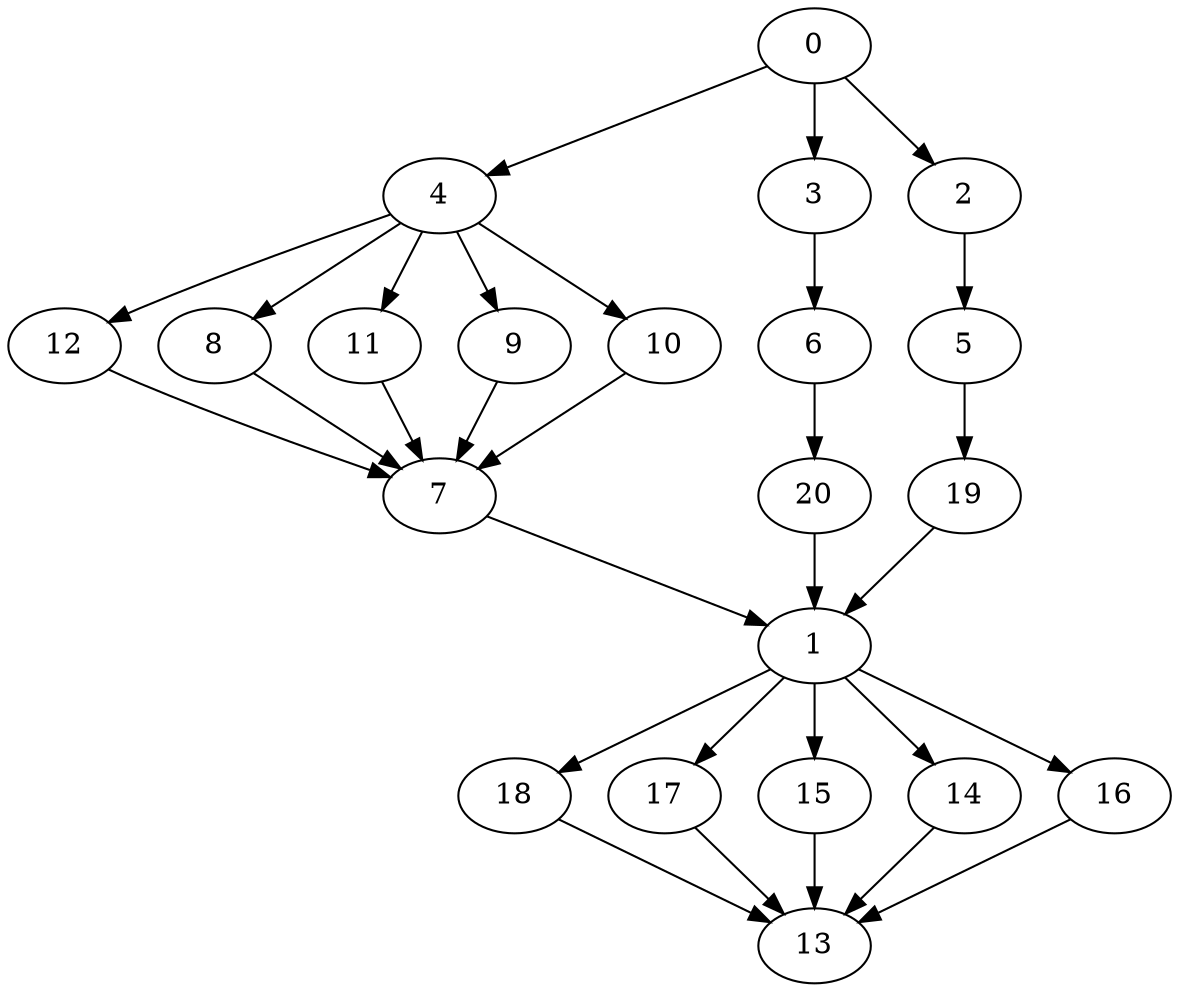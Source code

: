 digraph "SeriesParallel-MaxBf-5_Nodes_21_CCR_1.01_WeightType_Random_Heterogeneous-4-2-strong" {
0 [Weight=11];
4 [Weight=12];
3 [Weight=14];
2 [Weight=9];
12 [Weight=14];
8 [Weight=9];
6 [Weight=3];
11 [Weight=5];
9 [Weight=7];
5 [Weight=8];
10 [Weight=7];
20 [Weight=14];
7 [Weight=11];
19 [Weight=7];
1 [Weight=12];
18 [Weight=11];
17 [Weight=9];
15 [Weight=9];
14 [Weight=5];
16 [Weight=5];
13 [Weight=8];
0 -> 2 [Weight=10];
4 -> 12 [Weight=10];
1 -> 18 [Weight=8];
16 -> 13 [Weight=2];
1 -> 15 [Weight=6];
20 -> 1 [Weight=3];
1 -> 17 [Weight=6];
11 -> 7 [Weight=9];
15 -> 13 [Weight=8];
9 -> 7 [Weight=6];
3 -> 6 [Weight=8];
2 -> 5 [Weight=4];
19 -> 1 [Weight=9];
17 -> 13 [Weight=10];
0 -> 4 [Weight=6];
4 -> 9 [Weight=9];
0 -> 3 [Weight=9];
1 -> 16 [Weight=2];
5 -> 19 [Weight=4];
18 -> 13 [Weight=9];
10 -> 7 [Weight=3];
4 -> 11 [Weight=2];
1 -> 14 [Weight=4];
8 -> 7 [Weight=6];
6 -> 20 [Weight=10];
4 -> 8 [Weight=3];
4 -> 10 [Weight=8];
14 -> 13 [Weight=6];
7 -> 1 [Weight=5];
12 -> 7 [Weight=6];
}
